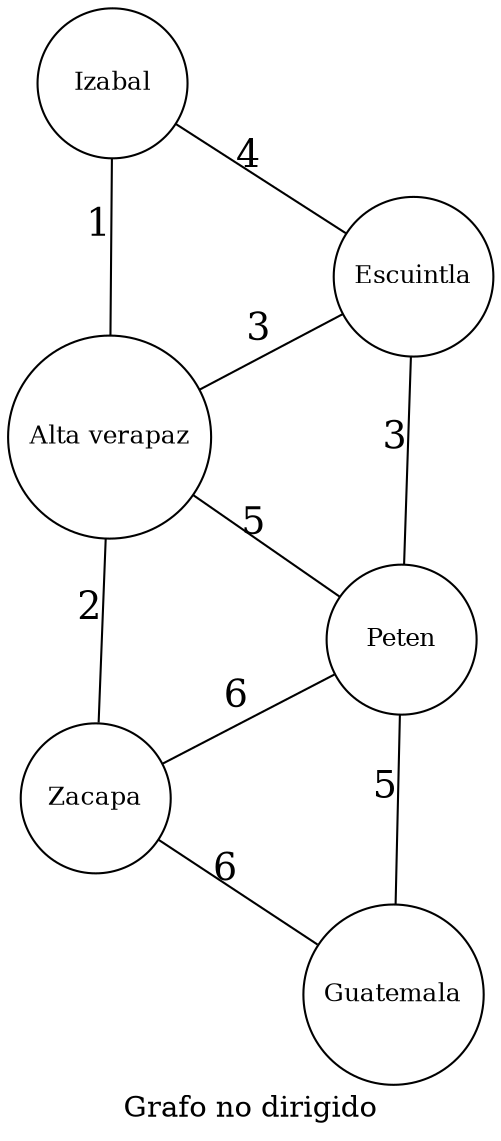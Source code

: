 digraph G {
node [shape="circle" width=1 fontsize=12]
layout = neato
edge [len=2.3 fontsize = 18]
label = "Grafo no dirigido"
nodo1[label = "Guatemala"];
nodo2[label = "Peten"];
nodo3[label = "Zacapa"];
nodo4[label = "Escuintla"];
nodo5[label = "Alta verapaz"];
nodo6[label = "Izabal"];

nodo1 -> nodo2[label = "5" arrowhead = none];
nodo1 -> nodo3[label = "6" arrowhead = none];
nodo3 -> nodo2[label = "6" arrowhead = none];
nodo2 -> nodo4[label = "3" arrowhead = none];
nodo2 -> nodo5[label = "5" arrowhead = none];
nodo3 -> nodo5[label = "2" arrowhead = none];
nodo4 -> nodo5[label = "3" arrowhead = none];
nodo4 -> nodo6[label = "4" arrowhead = none];
nodo5 -> nodo6[label = "1" arrowhead = none];

}
